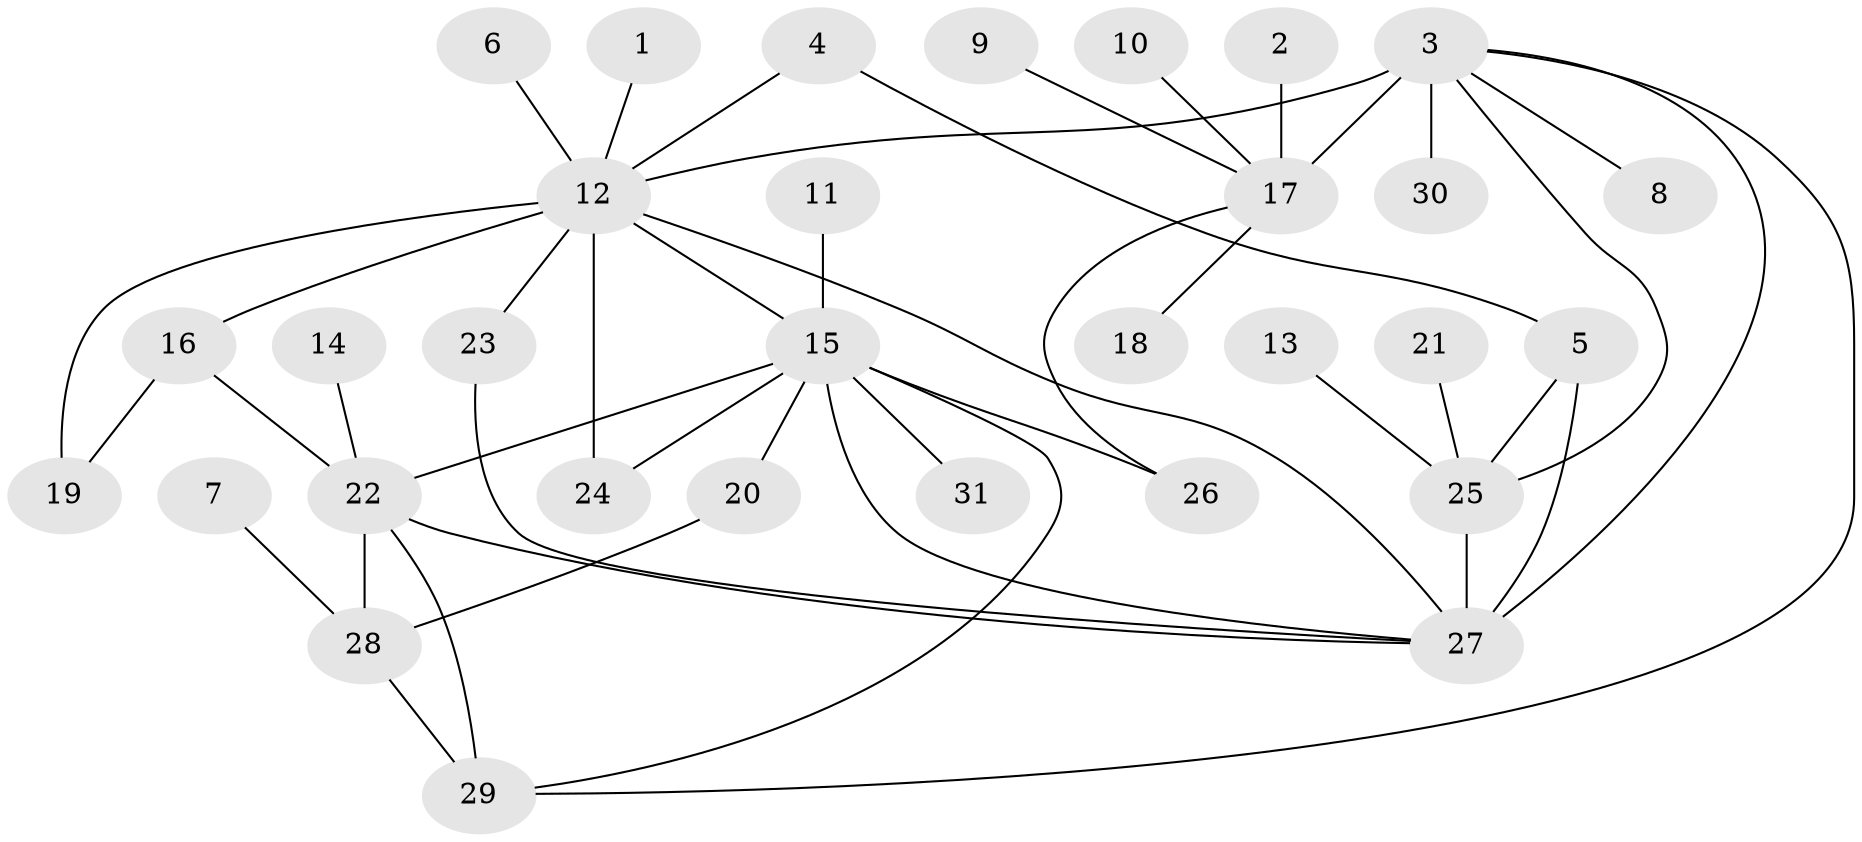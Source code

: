 // original degree distribution, {7: 0.06, 5: 0.05, 12: 0.01, 6: 0.04, 9: 0.04, 8: 0.02, 4: 0.04, 16: 0.01, 1: 0.54, 3: 0.05, 2: 0.14}
// Generated by graph-tools (version 1.1) at 2025/37/03/04/25 23:37:38]
// undirected, 31 vertices, 45 edges
graph export_dot {
  node [color=gray90,style=filled];
  1;
  2;
  3;
  4;
  5;
  6;
  7;
  8;
  9;
  10;
  11;
  12;
  13;
  14;
  15;
  16;
  17;
  18;
  19;
  20;
  21;
  22;
  23;
  24;
  25;
  26;
  27;
  28;
  29;
  30;
  31;
  1 -- 12 [weight=1.0];
  2 -- 17 [weight=1.0];
  3 -- 8 [weight=1.0];
  3 -- 12 [weight=1.0];
  3 -- 17 [weight=4.0];
  3 -- 25 [weight=1.0];
  3 -- 27 [weight=1.0];
  3 -- 29 [weight=1.0];
  3 -- 30 [weight=1.0];
  4 -- 5 [weight=1.0];
  4 -- 12 [weight=1.0];
  5 -- 25 [weight=2.0];
  5 -- 27 [weight=4.0];
  6 -- 12 [weight=1.0];
  7 -- 28 [weight=1.0];
  9 -- 17 [weight=1.0];
  10 -- 17 [weight=1.0];
  11 -- 15 [weight=1.0];
  12 -- 15 [weight=1.0];
  12 -- 16 [weight=1.0];
  12 -- 19 [weight=3.0];
  12 -- 23 [weight=1.0];
  12 -- 24 [weight=2.0];
  12 -- 27 [weight=1.0];
  13 -- 25 [weight=1.0];
  14 -- 22 [weight=1.0];
  15 -- 20 [weight=1.0];
  15 -- 22 [weight=1.0];
  15 -- 24 [weight=1.0];
  15 -- 26 [weight=4.0];
  15 -- 27 [weight=1.0];
  15 -- 29 [weight=1.0];
  15 -- 31 [weight=1.0];
  16 -- 19 [weight=3.0];
  16 -- 22 [weight=1.0];
  17 -- 18 [weight=1.0];
  17 -- 26 [weight=1.0];
  20 -- 28 [weight=1.0];
  21 -- 25 [weight=1.0];
  22 -- 27 [weight=1.0];
  22 -- 28 [weight=3.0];
  22 -- 29 [weight=3.0];
  23 -- 27 [weight=1.0];
  25 -- 27 [weight=2.0];
  28 -- 29 [weight=1.0];
}
